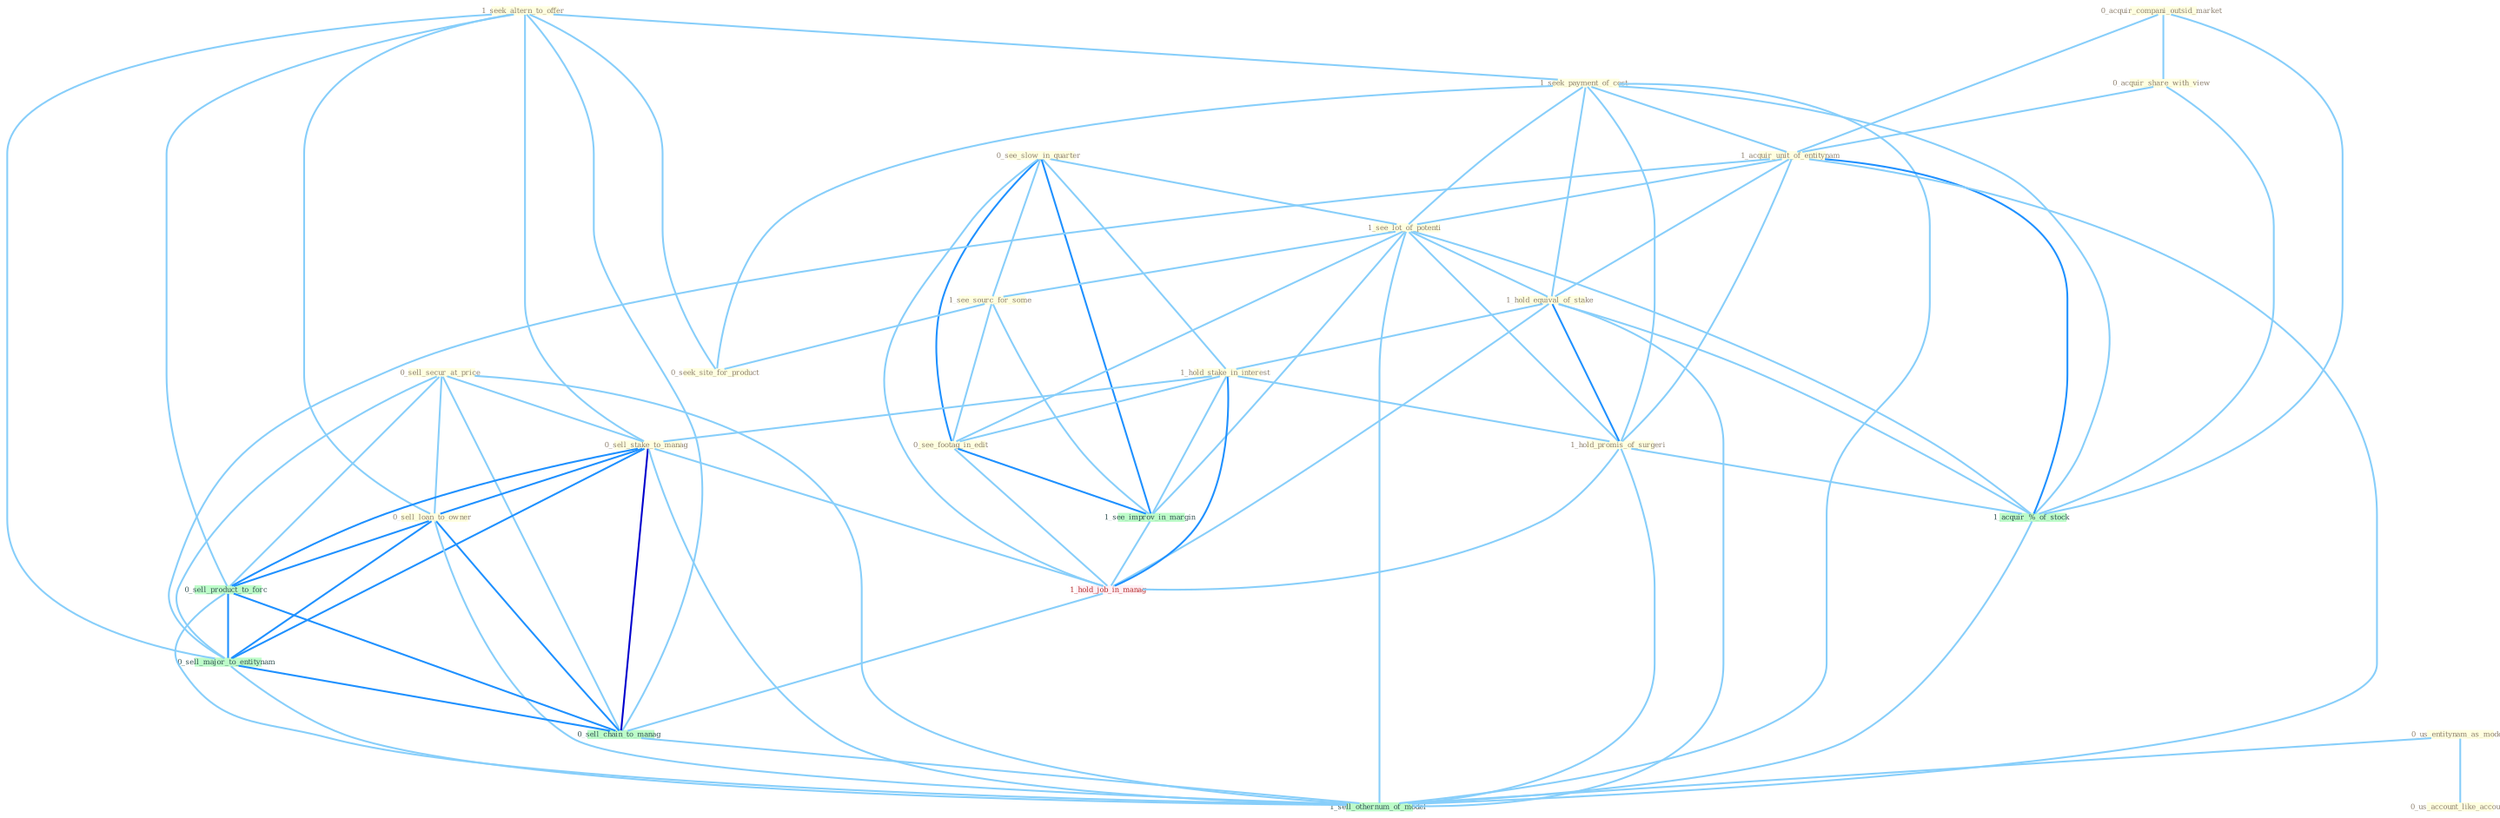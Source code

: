 Graph G{ 
    node
    [shape=polygon,style=filled,width=.5,height=.06,color="#BDFCC9",fixedsize=true,fontsize=4,
    fontcolor="#2f4f4f"];
    {node
    [color="#ffffe0", fontcolor="#8b7d6b"] "1_seek_altern_to_offer " "0_acquir_compani_outsid_market " "1_seek_payment_of_cost " "0_us_entitynam_as_model " "0_see_slow_in_quarter " "0_acquir_share_with_view " "0_us_account_like_account " "1_acquir_unit_of_entitynam " "1_see_lot_of_potenti " "1_see_sourc_for_some " "1_hold_equival_of_stake " "1_hold_stake_in_interest " "0_sell_secur_at_price " "1_hold_promis_of_surgeri " "0_sell_stake_to_manag " "0_seek_site_for_product " "0_sell_loan_to_owner " "0_see_footag_in_edit "}
{node [color="#fff0f5", fontcolor="#b22222"] "1_hold_job_in_manag "}
edge [color="#B0E2FF"];

	"1_seek_altern_to_offer " -- "1_seek_payment_of_cost " [w="1", color="#87cefa" ];
	"1_seek_altern_to_offer " -- "0_sell_stake_to_manag " [w="1", color="#87cefa" ];
	"1_seek_altern_to_offer " -- "0_seek_site_for_product " [w="1", color="#87cefa" ];
	"1_seek_altern_to_offer " -- "0_sell_loan_to_owner " [w="1", color="#87cefa" ];
	"1_seek_altern_to_offer " -- "0_sell_product_to_forc " [w="1", color="#87cefa" ];
	"1_seek_altern_to_offer " -- "0_sell_major_to_entitynam " [w="1", color="#87cefa" ];
	"1_seek_altern_to_offer " -- "0_sell_chain_to_manag " [w="1", color="#87cefa" ];
	"0_acquir_compani_outsid_market " -- "0_acquir_share_with_view " [w="1", color="#87cefa" ];
	"0_acquir_compani_outsid_market " -- "1_acquir_unit_of_entitynam " [w="1", color="#87cefa" ];
	"0_acquir_compani_outsid_market " -- "1_acquir_%_of_stock " [w="1", color="#87cefa" ];
	"1_seek_payment_of_cost " -- "1_acquir_unit_of_entitynam " [w="1", color="#87cefa" ];
	"1_seek_payment_of_cost " -- "1_see_lot_of_potenti " [w="1", color="#87cefa" ];
	"1_seek_payment_of_cost " -- "1_hold_equival_of_stake " [w="1", color="#87cefa" ];
	"1_seek_payment_of_cost " -- "1_hold_promis_of_surgeri " [w="1", color="#87cefa" ];
	"1_seek_payment_of_cost " -- "0_seek_site_for_product " [w="1", color="#87cefa" ];
	"1_seek_payment_of_cost " -- "1_acquir_%_of_stock " [w="1", color="#87cefa" ];
	"1_seek_payment_of_cost " -- "1_sell_othernum_of_model " [w="1", color="#87cefa" ];
	"0_us_entitynam_as_model " -- "0_us_account_like_account " [w="1", color="#87cefa" ];
	"0_us_entitynam_as_model " -- "1_sell_othernum_of_model " [w="1", color="#87cefa" ];
	"0_see_slow_in_quarter " -- "1_see_lot_of_potenti " [w="1", color="#87cefa" ];
	"0_see_slow_in_quarter " -- "1_see_sourc_for_some " [w="1", color="#87cefa" ];
	"0_see_slow_in_quarter " -- "1_hold_stake_in_interest " [w="1", color="#87cefa" ];
	"0_see_slow_in_quarter " -- "0_see_footag_in_edit " [w="2", color="#1e90ff" , len=0.8];
	"0_see_slow_in_quarter " -- "1_see_improv_in_margin " [w="2", color="#1e90ff" , len=0.8];
	"0_see_slow_in_quarter " -- "1_hold_job_in_manag " [w="1", color="#87cefa" ];
	"0_acquir_share_with_view " -- "1_acquir_unit_of_entitynam " [w="1", color="#87cefa" ];
	"0_acquir_share_with_view " -- "1_acquir_%_of_stock " [w="1", color="#87cefa" ];
	"1_acquir_unit_of_entitynam " -- "1_see_lot_of_potenti " [w="1", color="#87cefa" ];
	"1_acquir_unit_of_entitynam " -- "1_hold_equival_of_stake " [w="1", color="#87cefa" ];
	"1_acquir_unit_of_entitynam " -- "1_hold_promis_of_surgeri " [w="1", color="#87cefa" ];
	"1_acquir_unit_of_entitynam " -- "1_acquir_%_of_stock " [w="2", color="#1e90ff" , len=0.8];
	"1_acquir_unit_of_entitynam " -- "0_sell_major_to_entitynam " [w="1", color="#87cefa" ];
	"1_acquir_unit_of_entitynam " -- "1_sell_othernum_of_model " [w="1", color="#87cefa" ];
	"1_see_lot_of_potenti " -- "1_see_sourc_for_some " [w="1", color="#87cefa" ];
	"1_see_lot_of_potenti " -- "1_hold_equival_of_stake " [w="1", color="#87cefa" ];
	"1_see_lot_of_potenti " -- "1_hold_promis_of_surgeri " [w="1", color="#87cefa" ];
	"1_see_lot_of_potenti " -- "0_see_footag_in_edit " [w="1", color="#87cefa" ];
	"1_see_lot_of_potenti " -- "1_see_improv_in_margin " [w="1", color="#87cefa" ];
	"1_see_lot_of_potenti " -- "1_acquir_%_of_stock " [w="1", color="#87cefa" ];
	"1_see_lot_of_potenti " -- "1_sell_othernum_of_model " [w="1", color="#87cefa" ];
	"1_see_sourc_for_some " -- "0_seek_site_for_product " [w="1", color="#87cefa" ];
	"1_see_sourc_for_some " -- "0_see_footag_in_edit " [w="1", color="#87cefa" ];
	"1_see_sourc_for_some " -- "1_see_improv_in_margin " [w="1", color="#87cefa" ];
	"1_hold_equival_of_stake " -- "1_hold_stake_in_interest " [w="1", color="#87cefa" ];
	"1_hold_equival_of_stake " -- "1_hold_promis_of_surgeri " [w="2", color="#1e90ff" , len=0.8];
	"1_hold_equival_of_stake " -- "1_acquir_%_of_stock " [w="1", color="#87cefa" ];
	"1_hold_equival_of_stake " -- "1_hold_job_in_manag " [w="1", color="#87cefa" ];
	"1_hold_equival_of_stake " -- "1_sell_othernum_of_model " [w="1", color="#87cefa" ];
	"1_hold_stake_in_interest " -- "1_hold_promis_of_surgeri " [w="1", color="#87cefa" ];
	"1_hold_stake_in_interest " -- "0_sell_stake_to_manag " [w="1", color="#87cefa" ];
	"1_hold_stake_in_interest " -- "0_see_footag_in_edit " [w="1", color="#87cefa" ];
	"1_hold_stake_in_interest " -- "1_see_improv_in_margin " [w="1", color="#87cefa" ];
	"1_hold_stake_in_interest " -- "1_hold_job_in_manag " [w="2", color="#1e90ff" , len=0.8];
	"0_sell_secur_at_price " -- "0_sell_stake_to_manag " [w="1", color="#87cefa" ];
	"0_sell_secur_at_price " -- "0_sell_loan_to_owner " [w="1", color="#87cefa" ];
	"0_sell_secur_at_price " -- "0_sell_product_to_forc " [w="1", color="#87cefa" ];
	"0_sell_secur_at_price " -- "0_sell_major_to_entitynam " [w="1", color="#87cefa" ];
	"0_sell_secur_at_price " -- "0_sell_chain_to_manag " [w="1", color="#87cefa" ];
	"0_sell_secur_at_price " -- "1_sell_othernum_of_model " [w="1", color="#87cefa" ];
	"1_hold_promis_of_surgeri " -- "1_acquir_%_of_stock " [w="1", color="#87cefa" ];
	"1_hold_promis_of_surgeri " -- "1_hold_job_in_manag " [w="1", color="#87cefa" ];
	"1_hold_promis_of_surgeri " -- "1_sell_othernum_of_model " [w="1", color="#87cefa" ];
	"0_sell_stake_to_manag " -- "0_sell_loan_to_owner " [w="2", color="#1e90ff" , len=0.8];
	"0_sell_stake_to_manag " -- "1_hold_job_in_manag " [w="1", color="#87cefa" ];
	"0_sell_stake_to_manag " -- "0_sell_product_to_forc " [w="2", color="#1e90ff" , len=0.8];
	"0_sell_stake_to_manag " -- "0_sell_major_to_entitynam " [w="2", color="#1e90ff" , len=0.8];
	"0_sell_stake_to_manag " -- "0_sell_chain_to_manag " [w="3", color="#0000cd" , len=0.6];
	"0_sell_stake_to_manag " -- "1_sell_othernum_of_model " [w="1", color="#87cefa" ];
	"0_sell_loan_to_owner " -- "0_sell_product_to_forc " [w="2", color="#1e90ff" , len=0.8];
	"0_sell_loan_to_owner " -- "0_sell_major_to_entitynam " [w="2", color="#1e90ff" , len=0.8];
	"0_sell_loan_to_owner " -- "0_sell_chain_to_manag " [w="2", color="#1e90ff" , len=0.8];
	"0_sell_loan_to_owner " -- "1_sell_othernum_of_model " [w="1", color="#87cefa" ];
	"0_see_footag_in_edit " -- "1_see_improv_in_margin " [w="2", color="#1e90ff" , len=0.8];
	"0_see_footag_in_edit " -- "1_hold_job_in_manag " [w="1", color="#87cefa" ];
	"1_see_improv_in_margin " -- "1_hold_job_in_manag " [w="1", color="#87cefa" ];
	"1_acquir_%_of_stock " -- "1_sell_othernum_of_model " [w="1", color="#87cefa" ];
	"1_hold_job_in_manag " -- "0_sell_chain_to_manag " [w="1", color="#87cefa" ];
	"0_sell_product_to_forc " -- "0_sell_major_to_entitynam " [w="2", color="#1e90ff" , len=0.8];
	"0_sell_product_to_forc " -- "0_sell_chain_to_manag " [w="2", color="#1e90ff" , len=0.8];
	"0_sell_product_to_forc " -- "1_sell_othernum_of_model " [w="1", color="#87cefa" ];
	"0_sell_major_to_entitynam " -- "0_sell_chain_to_manag " [w="2", color="#1e90ff" , len=0.8];
	"0_sell_major_to_entitynam " -- "1_sell_othernum_of_model " [w="1", color="#87cefa" ];
	"0_sell_chain_to_manag " -- "1_sell_othernum_of_model " [w="1", color="#87cefa" ];
}
